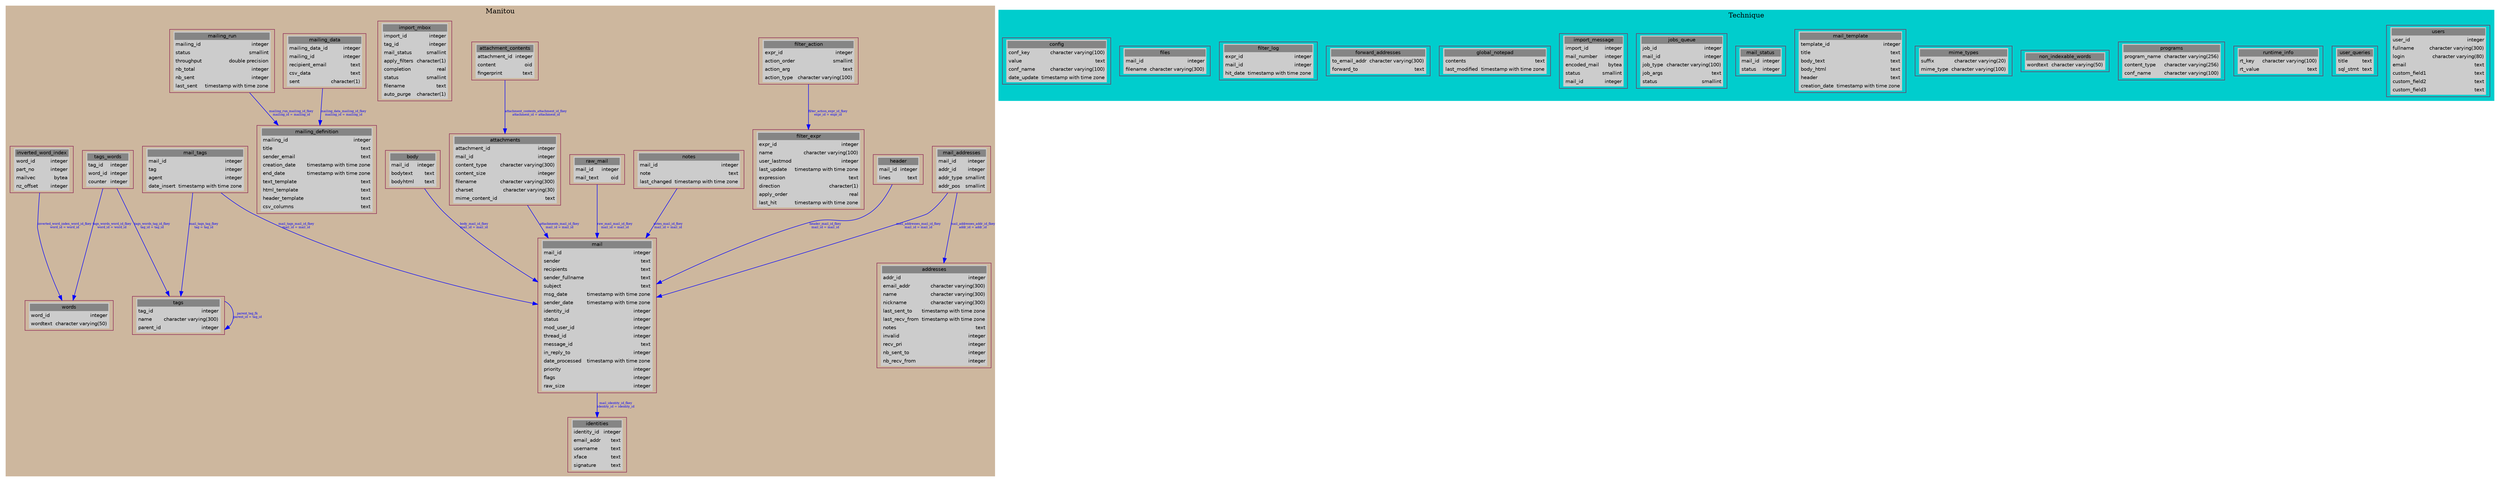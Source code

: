 digraph "manitou" {
  subgraph "cluster_Manitou" {
    node [shape=plaintext];
    label="Manitou";
    style=filled;
    color="bisque3";
    "addresses" [fontname="Helvetica" color="violetred4" peripheries="1"  fontsize="10" label=<<TABLE BORDER="0" bgcolor="grey80"><TR><TD COLSPAN="2" bgcolor="grey52">addresses</TD></TR><TR><TD align="left">addr_id</TD><TD align="right">integer</TD></TR><TR><TD align="left">email_addr</TD><TD align="right">character varying(300)</TD></TR><TR><TD align="left">name</TD><TD align="right">character varying(300)</TD></TR><TR><TD align="left">nickname</TD><TD align="right">character varying(300)</TD></TR><TR><TD align="left">last_sent_to</TD><TD align="right">timestamp with time zone</TD></TR><TR><TD align="left">last_recv_from</TD><TD align="right">timestamp with time zone</TD></TR><TR><TD align="left">notes</TD><TD align="right">text</TD></TR><TR><TD align="left">invalid</TD><TD align="right">integer</TD></TR><TR><TD align="left">recv_pri</TD><TD align="right">integer</TD></TR><TR><TD align="left">nb_sent_to</TD><TD align="right">integer</TD></TR><TR><TD align="left">nb_recv_from</TD><TD align="right">integer</TD></TR></TABLE>>];
    "attachment_contents" [fontname="Helvetica" color="violetred4" peripheries="1"  fontsize="10" label=<<TABLE BORDER="0" bgcolor="grey80"><TR><TD COLSPAN="2" bgcolor="grey52">attachment_contents</TD></TR><TR><TD align="left">attachment_id</TD><TD align="right">integer</TD></TR><TR><TD align="left">content</TD><TD align="right">oid</TD></TR><TR><TD align="left">fingerprint</TD><TD align="right">text</TD></TR></TABLE>>];
    "attachments" [fontname="Helvetica" color="violetred4" peripheries="1"  fontsize="10" label=<<TABLE BORDER="0" bgcolor="grey80"><TR><TD COLSPAN="2" bgcolor="grey52">attachments</TD></TR><TR><TD align="left">attachment_id</TD><TD align="right">integer</TD></TR><TR><TD align="left">mail_id</TD><TD align="right">integer</TD></TR><TR><TD align="left">content_type</TD><TD align="right">character varying(300)</TD></TR><TR><TD align="left">content_size</TD><TD align="right">integer</TD></TR><TR><TD align="left">filename</TD><TD align="right">character varying(300)</TD></TR><TR><TD align="left">charset</TD><TD align="right">character varying(30)</TD></TR><TR><TD align="left">mime_content_id</TD><TD align="right">text</TD></TR></TABLE>>];
    "body" [fontname="Helvetica" color="violetred4" peripheries="1"  fontsize="10" label=<<TABLE BORDER="0" bgcolor="grey80"><TR><TD COLSPAN="2" bgcolor="grey52">body</TD></TR><TR><TD align="left">mail_id</TD><TD align="right">integer</TD></TR><TR><TD align="left">bodytext</TD><TD align="right">text</TD></TR><TR><TD align="left">bodyhtml</TD><TD align="right">text</TD></TR></TABLE>>];
    "filter_action" [fontname="Helvetica" color="violetred4" peripheries="1"  fontsize="10" label=<<TABLE BORDER="0" bgcolor="grey80"><TR><TD COLSPAN="2" bgcolor="grey52">filter_action</TD></TR><TR><TD align="left">expr_id</TD><TD align="right">integer</TD></TR><TR><TD align="left">action_order</TD><TD align="right">smallint</TD></TR><TR><TD align="left">action_arg</TD><TD align="right">text</TD></TR><TR><TD align="left">action_type</TD><TD align="right">character varying(100)</TD></TR></TABLE>>];
    "filter_expr" [fontname="Helvetica" color="violetred4" peripheries="1"  fontsize="10" label=<<TABLE BORDER="0" bgcolor="grey80"><TR><TD COLSPAN="2" bgcolor="grey52">filter_expr</TD></TR><TR><TD align="left">expr_id</TD><TD align="right">integer</TD></TR><TR><TD align="left">name</TD><TD align="right">character varying(100)</TD></TR><TR><TD align="left">user_lastmod</TD><TD align="right">integer</TD></TR><TR><TD align="left">last_update</TD><TD align="right">timestamp with time zone</TD></TR><TR><TD align="left">expression</TD><TD align="right">text</TD></TR><TR><TD align="left">direction</TD><TD align="right">character(1)</TD></TR><TR><TD align="left">apply_order</TD><TD align="right">real</TD></TR><TR><TD align="left">last_hit</TD><TD align="right">timestamp with time zone</TD></TR></TABLE>>];
    "header" [fontname="Helvetica" color="violetred4" peripheries="1"  fontsize="10" label=<<TABLE BORDER="0" bgcolor="grey80"><TR><TD COLSPAN="2" bgcolor="grey52">header</TD></TR><TR><TD align="left">mail_id</TD><TD align="right">integer</TD></TR><TR><TD align="left">lines</TD><TD align="right">text</TD></TR></TABLE>>];
    "identities" [fontname="Helvetica" color="violetred4" peripheries="1"  fontsize="10" label=<<TABLE BORDER="0" bgcolor="grey80"><TR><TD COLSPAN="2" bgcolor="grey52">identities</TD></TR><TR><TD align="left">identity_id</TD><TD align="right">integer</TD></TR><TR><TD align="left">email_addr</TD><TD align="right">text</TD></TR><TR><TD align="left">username</TD><TD align="right">text</TD></TR><TR><TD align="left">xface</TD><TD align="right">text</TD></TR><TR><TD align="left">signature</TD><TD align="right">text</TD></TR></TABLE>>];
    "import_mbox" [fontname="Helvetica" color="violetred4" peripheries="1"  fontsize="10" label=<<TABLE BORDER="0" bgcolor="grey80"><TR><TD COLSPAN="2" bgcolor="grey52">import_mbox</TD></TR><TR><TD align="left">import_id</TD><TD align="right">integer</TD></TR><TR><TD align="left">tag_id</TD><TD align="right">integer</TD></TR><TR><TD align="left">mail_status</TD><TD align="right">smallint</TD></TR><TR><TD align="left">apply_filters</TD><TD align="right">character(1)</TD></TR><TR><TD align="left">completion</TD><TD align="right">real</TD></TR><TR><TD align="left">status</TD><TD align="right">smallint</TD></TR><TR><TD align="left">filename</TD><TD align="right">text</TD></TR><TR><TD align="left">auto_purge</TD><TD align="right">character(1)</TD></TR></TABLE>>];
    "inverted_word_index" [fontname="Helvetica" color="violetred4" peripheries="1"  fontsize="10" label=<<TABLE BORDER="0" bgcolor="grey80"><TR><TD COLSPAN="2" bgcolor="grey52">inverted_word_index</TD></TR><TR><TD align="left">word_id</TD><TD align="right">integer</TD></TR><TR><TD align="left">part_no</TD><TD align="right">integer</TD></TR><TR><TD align="left">mailvec</TD><TD align="right">bytea</TD></TR><TR><TD align="left">nz_offset</TD><TD align="right">integer</TD></TR></TABLE>>];
    "mail" [fontname="Helvetica" color="violetred4" peripheries="1"  fontsize="10" label=<<TABLE BORDER="0" bgcolor="grey80"><TR><TD COLSPAN="2" bgcolor="grey52">mail</TD></TR><TR><TD align="left">mail_id</TD><TD align="right">integer</TD></TR><TR><TD align="left">sender</TD><TD align="right">text</TD></TR><TR><TD align="left">recipients</TD><TD align="right">text</TD></TR><TR><TD align="left">sender_fullname</TD><TD align="right">text</TD></TR><TR><TD align="left">subject</TD><TD align="right">text</TD></TR><TR><TD align="left">msg_date</TD><TD align="right">timestamp with time zone</TD></TR><TR><TD align="left">sender_date</TD><TD align="right">timestamp with time zone</TD></TR><TR><TD align="left">identity_id</TD><TD align="right">integer</TD></TR><TR><TD align="left">status</TD><TD align="right">integer</TD></TR><TR><TD align="left">mod_user_id</TD><TD align="right">integer</TD></TR><TR><TD align="left">thread_id</TD><TD align="right">integer</TD></TR><TR><TD align="left">message_id</TD><TD align="right">text</TD></TR><TR><TD align="left">in_reply_to</TD><TD align="right">integer</TD></TR><TR><TD align="left">date_processed</TD><TD align="right">timestamp with time zone</TD></TR><TR><TD align="left">priority</TD><TD align="right">integer</TD></TR><TR><TD align="left">flags</TD><TD align="right">integer</TD></TR><TR><TD align="left">raw_size</TD><TD align="right">integer</TD></TR></TABLE>>];
    "mail_addresses" [fontname="Helvetica" color="violetred4" peripheries="1"  fontsize="10" label=<<TABLE BORDER="0" bgcolor="grey80"><TR><TD COLSPAN="2" bgcolor="grey52">mail_addresses</TD></TR><TR><TD align="left">mail_id</TD><TD align="right">integer</TD></TR><TR><TD align="left">addr_id</TD><TD align="right">integer</TD></TR><TR><TD align="left">addr_type</TD><TD align="right">smallint</TD></TR><TR><TD align="left">addr_pos</TD><TD align="right">smallint</TD></TR></TABLE>>];
    "mail_tags" [fontname="Helvetica" color="violetred4" peripheries="1"  fontsize="10" label=<<TABLE BORDER="0" bgcolor="grey80"><TR><TD COLSPAN="2" bgcolor="grey52">mail_tags</TD></TR><TR><TD align="left">mail_id</TD><TD align="right">integer</TD></TR><TR><TD align="left">tag</TD><TD align="right">integer</TD></TR><TR><TD align="left">agent</TD><TD align="right">integer</TD></TR><TR><TD align="left">date_insert</TD><TD align="right">timestamp with time zone</TD></TR></TABLE>>];
    "mailing_data" [fontname="Helvetica" color="violetred4" peripheries="1"  fontsize="10" label=<<TABLE BORDER="0" bgcolor="grey80"><TR><TD COLSPAN="2" bgcolor="grey52">mailing_data</TD></TR><TR><TD align="left">mailing_data_id</TD><TD align="right">integer</TD></TR><TR><TD align="left">mailing_id</TD><TD align="right">integer</TD></TR><TR><TD align="left">recipient_email</TD><TD align="right">text</TD></TR><TR><TD align="left">csv_data</TD><TD align="right">text</TD></TR><TR><TD align="left">sent</TD><TD align="right">character(1)</TD></TR></TABLE>>];
    "mailing_definition" [fontname="Helvetica" color="violetred4" peripheries="1"  fontsize="10" label=<<TABLE BORDER="0" bgcolor="grey80"><TR><TD COLSPAN="2" bgcolor="grey52">mailing_definition</TD></TR><TR><TD align="left">mailing_id</TD><TD align="right">integer</TD></TR><TR><TD align="left">title</TD><TD align="right">text</TD></TR><TR><TD align="left">sender_email</TD><TD align="right">text</TD></TR><TR><TD align="left">creation_date</TD><TD align="right">timestamp with time zone</TD></TR><TR><TD align="left">end_date</TD><TD align="right">timestamp with time zone</TD></TR><TR><TD align="left">text_template</TD><TD align="right">text</TD></TR><TR><TD align="left">html_template</TD><TD align="right">text</TD></TR><TR><TD align="left">header_template</TD><TD align="right">text</TD></TR><TR><TD align="left">csv_columns</TD><TD align="right">text</TD></TR></TABLE>>];
    "mailing_run" [fontname="Helvetica" color="violetred4" peripheries="1"  fontsize="10" label=<<TABLE BORDER="0" bgcolor="grey80"><TR><TD COLSPAN="2" bgcolor="grey52">mailing_run</TD></TR><TR><TD align="left">mailing_id</TD><TD align="right">integer</TD></TR><TR><TD align="left">status</TD><TD align="right">smallint</TD></TR><TR><TD align="left">throughput</TD><TD align="right">double precision</TD></TR><TR><TD align="left">nb_total</TD><TD align="right">integer</TD></TR><TR><TD align="left">nb_sent</TD><TD align="right">integer</TD></TR><TR><TD align="left">last_sent</TD><TD align="right">timestamp with time zone</TD></TR></TABLE>>];
    "notes" [fontname="Helvetica" color="violetred4" peripheries="1"  fontsize="10" label=<<TABLE BORDER="0" bgcolor="grey80"><TR><TD COLSPAN="2" bgcolor="grey52">notes</TD></TR><TR><TD align="left">mail_id</TD><TD align="right">integer</TD></TR><TR><TD align="left">note</TD><TD align="right">text</TD></TR><TR><TD align="left">last_changed</TD><TD align="right">timestamp with time zone</TD></TR></TABLE>>];
    "raw_mail" [fontname="Helvetica" color="violetred4" peripheries="1"  fontsize="10" label=<<TABLE BORDER="0" bgcolor="grey80"><TR><TD COLSPAN="2" bgcolor="grey52">raw_mail</TD></TR><TR><TD align="left">mail_id</TD><TD align="right">integer</TD></TR><TR><TD align="left">mail_text</TD><TD align="right">oid</TD></TR></TABLE>>];
    "tags" [fontname="Helvetica" color="violetred4" peripheries="1"  fontsize="10" label=<<TABLE BORDER="0" bgcolor="grey80"><TR><TD COLSPAN="2" bgcolor="grey52">tags</TD></TR><TR><TD align="left">tag_id</TD><TD align="right">integer</TD></TR><TR><TD align="left">name</TD><TD align="right">character varying(300)</TD></TR><TR><TD align="left">parent_id</TD><TD align="right">integer</TD></TR></TABLE>>];
    "tags_words" [fontname="Helvetica" color="violetred4" peripheries="1"  fontsize="10" label=<<TABLE BORDER="0" bgcolor="grey80"><TR><TD COLSPAN="2" bgcolor="grey52">tags_words</TD></TR><TR><TD align="left">tag_id</TD><TD align="right">integer</TD></TR><TR><TD align="left">word_id</TD><TD align="right">integer</TD></TR><TR><TD align="left">counter</TD><TD align="right">integer</TD></TR></TABLE>>];
    "words" [fontname="Helvetica" color="violetred4" peripheries="1"  fontsize="10" label=<<TABLE BORDER="0" bgcolor="grey80"><TR><TD COLSPAN="2" bgcolor="grey52">words</TD></TR><TR><TD align="left">word_id</TD><TD align="right">integer</TD></TR><TR><TD align="left">wordtext</TD><TD align="right">character varying(50)</TD></TR></TABLE>>];
  }
  subgraph "cluster_Technique" {
    node [shape=plaintext];
    label="Technique";
    style=filled;
    color="cyan3";
    "users" [fontname="Helvetica" color="violetred4" peripheries="1"  fontsize="10" label=<<TABLE BORDER="0" bgcolor="grey80"><TR><TD COLSPAN="2" bgcolor="grey52">users</TD></TR><TR><TD align="left">user_id</TD><TD align="right">integer</TD></TR><TR><TD align="left">fullname</TD><TD align="right">character varying(300)</TD></TR><TR><TD align="left">login</TD><TD align="right">character varying(80)</TD></TR><TR><TD align="left">email</TD><TD align="right">text</TD></TR><TR><TD align="left">custom_field1</TD><TD align="right">text</TD></TR><TR><TD align="left">custom_field2</TD><TD align="right">text</TD></TR><TR><TD align="left">custom_field3</TD><TD align="right">text</TD></TR></TABLE>>];
    "user_queries" [fontname="Helvetica" color="violetred4" peripheries="1"  fontsize="10" label=<<TABLE BORDER="0" bgcolor="grey80"><TR><TD COLSPAN="2" bgcolor="grey52">user_queries</TD></TR><TR><TD align="left">title</TD><TD align="right">text</TD></TR><TR><TD align="left">sql_stmt</TD><TD align="right">text</TD></TR></TABLE>>];
    "runtime_info" [fontname="Helvetica" color="violetred4" peripheries="1"  fontsize="10" label=<<TABLE BORDER="0" bgcolor="grey80"><TR><TD COLSPAN="2" bgcolor="grey52">runtime_info</TD></TR><TR><TD align="left">rt_key</TD><TD align="right">character varying(100)</TD></TR><TR><TD align="left">rt_value</TD><TD align="right">text</TD></TR></TABLE>>];
    "programs" [fontname="Helvetica" color="violetred4" peripheries="1"  fontsize="10" label=<<TABLE BORDER="0" bgcolor="grey80"><TR><TD COLSPAN="2" bgcolor="grey52">programs</TD></TR><TR><TD align="left">program_name</TD><TD align="right">character varying(256)</TD></TR><TR><TD align="left">content_type</TD><TD align="right">character varying(256)</TD></TR><TR><TD align="left">conf_name</TD><TD align="right">character varying(100)</TD></TR></TABLE>>];
    "non_indexable_words" [fontname="Helvetica" color="violetred4" peripheries="1"  fontsize="10" label=<<TABLE BORDER="0" bgcolor="grey80"><TR><TD COLSPAN="2" bgcolor="grey52">non_indexable_words</TD></TR><TR><TD align="left">wordtext</TD><TD align="right">character varying(50)</TD></TR></TABLE>>];
    "mime_types" [fontname="Helvetica" color="violetred4" peripheries="1"  fontsize="10" label=<<TABLE BORDER="0" bgcolor="grey80"><TR><TD COLSPAN="2" bgcolor="grey52">mime_types</TD></TR><TR><TD align="left">suffix</TD><TD align="right">character varying(20)</TD></TR><TR><TD align="left">mime_type</TD><TD align="right">character varying(100)</TD></TR></TABLE>>];
    "mail_template" [fontname="Helvetica" color="violetred4" peripheries="1"  fontsize="10" label=<<TABLE BORDER="0" bgcolor="grey80"><TR><TD COLSPAN="2" bgcolor="grey52">mail_template</TD></TR><TR><TD align="left">template_id</TD><TD align="right">integer</TD></TR><TR><TD align="left">title</TD><TD align="right">text</TD></TR><TR><TD align="left">body_text</TD><TD align="right">text</TD></TR><TR><TD align="left">body_html</TD><TD align="right">text</TD></TR><TR><TD align="left">header</TD><TD align="right">text</TD></TR><TR><TD align="left">creation_date</TD><TD align="right">timestamp with time zone</TD></TR></TABLE>>];
    "mail_status" [fontname="Helvetica" color="violetred4" peripheries="1"  fontsize="10" label=<<TABLE BORDER="0" bgcolor="grey80"><TR><TD COLSPAN="2" bgcolor="grey52">mail_status</TD></TR><TR><TD align="left">mail_id</TD><TD align="right">integer</TD></TR><TR><TD align="left">status</TD><TD align="right">integer</TD></TR></TABLE>>];
    "jobs_queue" [fontname="Helvetica" color="violetred4" peripheries="1"  fontsize="10" label=<<TABLE BORDER="0" bgcolor="grey80"><TR><TD COLSPAN="2" bgcolor="grey52">jobs_queue</TD></TR><TR><TD align="left">job_id</TD><TD align="right">integer</TD></TR><TR><TD align="left">mail_id</TD><TD align="right">integer</TD></TR><TR><TD align="left">job_type</TD><TD align="right">character varying(100)</TD></TR><TR><TD align="left">job_args</TD><TD align="right">text</TD></TR><TR><TD align="left">status</TD><TD align="right">smallint</TD></TR></TABLE>>];
    "import_message" [fontname="Helvetica" color="violetred4" peripheries="1"  fontsize="10" label=<<TABLE BORDER="0" bgcolor="grey80"><TR><TD COLSPAN="2" bgcolor="grey52">import_message</TD></TR><TR><TD align="left">import_id</TD><TD align="right">integer</TD></TR><TR><TD align="left">mail_number</TD><TD align="right">integer</TD></TR><TR><TD align="left">encoded_mail</TD><TD align="right">bytea</TD></TR><TR><TD align="left">status</TD><TD align="right">smallint</TD></TR><TR><TD align="left">mail_id</TD><TD align="right">integer</TD></TR></TABLE>>];
    "global_notepad" [fontname="Helvetica" color="violetred4" peripheries="1"  fontsize="10" label=<<TABLE BORDER="0" bgcolor="grey80"><TR><TD COLSPAN="2" bgcolor="grey52">global_notepad</TD></TR><TR><TD align="left">contents</TD><TD align="right">text</TD></TR><TR><TD align="left">last_modified</TD><TD align="right">timestamp with time zone</TD></TR></TABLE>>];
    "forward_addresses" [fontname="Helvetica" color="violetred4" peripheries="1"  fontsize="10" label=<<TABLE BORDER="0" bgcolor="grey80"><TR><TD COLSPAN="2" bgcolor="grey52">forward_addresses</TD></TR><TR><TD align="left">to_email_addr</TD><TD align="right">character varying(300)</TD></TR><TR><TD align="left">forward_to</TD><TD align="right">text</TD></TR></TABLE>>];
    "filter_log" [fontname="Helvetica" color="violetred4" peripheries="1"  fontsize="10" label=<<TABLE BORDER="0" bgcolor="grey80"><TR><TD COLSPAN="2" bgcolor="grey52">filter_log</TD></TR><TR><TD align="left">expr_id</TD><TD align="right">integer</TD></TR><TR><TD align="left">mail_id</TD><TD align="right">integer</TD></TR><TR><TD align="left">hit_date</TD><TD align="right">timestamp with time zone</TD></TR></TABLE>>];
    "files" [fontname="Helvetica" color="violetred4" peripheries="1"  fontsize="10" label=<<TABLE BORDER="0" bgcolor="grey80"><TR><TD COLSPAN="2" bgcolor="grey52">files</TD></TR><TR><TD align="left">mail_id</TD><TD align="right">integer</TD></TR><TR><TD align="left">filename</TD><TD align="right">character varying(300)</TD></TR></TABLE>>];
    "config" [fontname="Helvetica" color="violetred4" peripheries="1"  fontsize="10" label=<<TABLE BORDER="0" bgcolor="grey80"><TR><TD COLSPAN="2" bgcolor="grey52">config</TD></TR><TR><TD align="left">conf_key</TD><TD align="right">character varying(100)</TD></TR><TR><TD align="left">value</TD><TD align="right">text</TD></TR><TR><TD align="left">conf_name</TD><TD align="right">character varying(100)</TD></TR><TR><TD align="left">date_update</TD><TD align="right">timestamp with time zone</TD></TR></TABLE>>];
  }



  "attachment_contents" -> "attachments" [color="blue" fontsize="6" labelcolor="blue" fontcolor="blue" arrowhead="normal"   label="attachment_contents_attachment_id_fkey\nattachment_id = attachment_id"]


  "attachments" -> "mail" [color="blue" fontsize="6" labelcolor="blue" fontcolor="blue" arrowhead="normal"   label="attachments_mail_id_fkey\nmail_id = mail_id"]


  "body" -> "mail" [color="blue" fontsize="6" labelcolor="blue" fontcolor="blue" arrowhead="normal"   label="body_mail_id_fkey\nmail_id = mail_id"]






  "filter_action" -> "filter_expr" [color="blue" fontsize="6" labelcolor="blue" fontcolor="blue" arrowhead="normal"   label="filter_action_expr_id_fkey\nexpr_id = expr_id"]










  "header" -> "mail" [color="blue" fontsize="6" labelcolor="blue" fontcolor="blue" arrowhead="normal"   label="header_mail_id_fkey\nmail_id = mail_id"]








  "inverted_word_index" -> "words" [color="blue" fontsize="6" labelcolor="blue" fontcolor="blue" arrowhead="normal"   label="inverted_word_index_word_id_fkey\nword_id = word_id"]




  "mail" -> "identities" [color="blue" fontsize="6" labelcolor="blue" fontcolor="blue" arrowhead="normal"   label="mail_identity_id_fkey\nidentity_id = identity_id"]


  "mail_addresses" -> "addresses" [color="blue" fontsize="6" labelcolor="blue" fontcolor="blue" arrowhead="normal"   label="mail_addresses_addr_id_fkey\naddr_id = addr_id"]
  "mail_addresses" -> "mail" [color="blue" fontsize="6" labelcolor="blue" fontcolor="blue" arrowhead="normal"   label="mail_addresses_mail_id_fkey\nmail_id = mail_id"]




  "mail_tags" -> "mail" [color="blue" fontsize="6" labelcolor="blue" fontcolor="blue" arrowhead="normal"   label="mail_tags_mail_id_fkey\nmail_id = mail_id"]
  "mail_tags" -> "tags" [color="blue" fontsize="6" labelcolor="blue" fontcolor="blue" arrowhead="normal"   label="mail_tags_tag_fkey\ntag = tag_id"]




  "mailing_data" -> "mailing_definition" [color="blue" fontsize="6" labelcolor="blue" fontcolor="blue" arrowhead="normal"   label="mailing_data_mailing_id_fkey\nmailing_id = mailing_id"]




  "mailing_run" -> "mailing_definition" [color="blue" fontsize="6" labelcolor="blue" fontcolor="blue" arrowhead="normal"   label="mailing_run_mailing_id_fkey\nmailing_id = mailing_id"]






  "notes" -> "mail" [color="blue" fontsize="6" labelcolor="blue" fontcolor="blue" arrowhead="normal"   label="notes_mail_id_fkey\nmail_id = mail_id"]




  "raw_mail" -> "mail" [color="blue" fontsize="6" labelcolor="blue" fontcolor="blue" arrowhead="normal"   label="raw_mail_mail_id_fkey\nmail_id = mail_id"]




  "tags" -> "tags" [color="blue" fontsize="6" labelcolor="blue" fontcolor="blue" arrowhead="normal"   label="parent_tag_fk\nparent_id = tag_id"]


  "tags_words" -> "tags" [color="blue" fontsize="6" labelcolor="blue" fontcolor="blue" arrowhead="normal"   label="tags_words_tag_id_fkey\ntag_id = tag_id"]
  "tags_words" -> "words" [color="blue" fontsize="6" labelcolor="blue" fontcolor="blue" arrowhead="normal"   label="tags_words_word_id_fkey\nword_id = word_id"]







}

